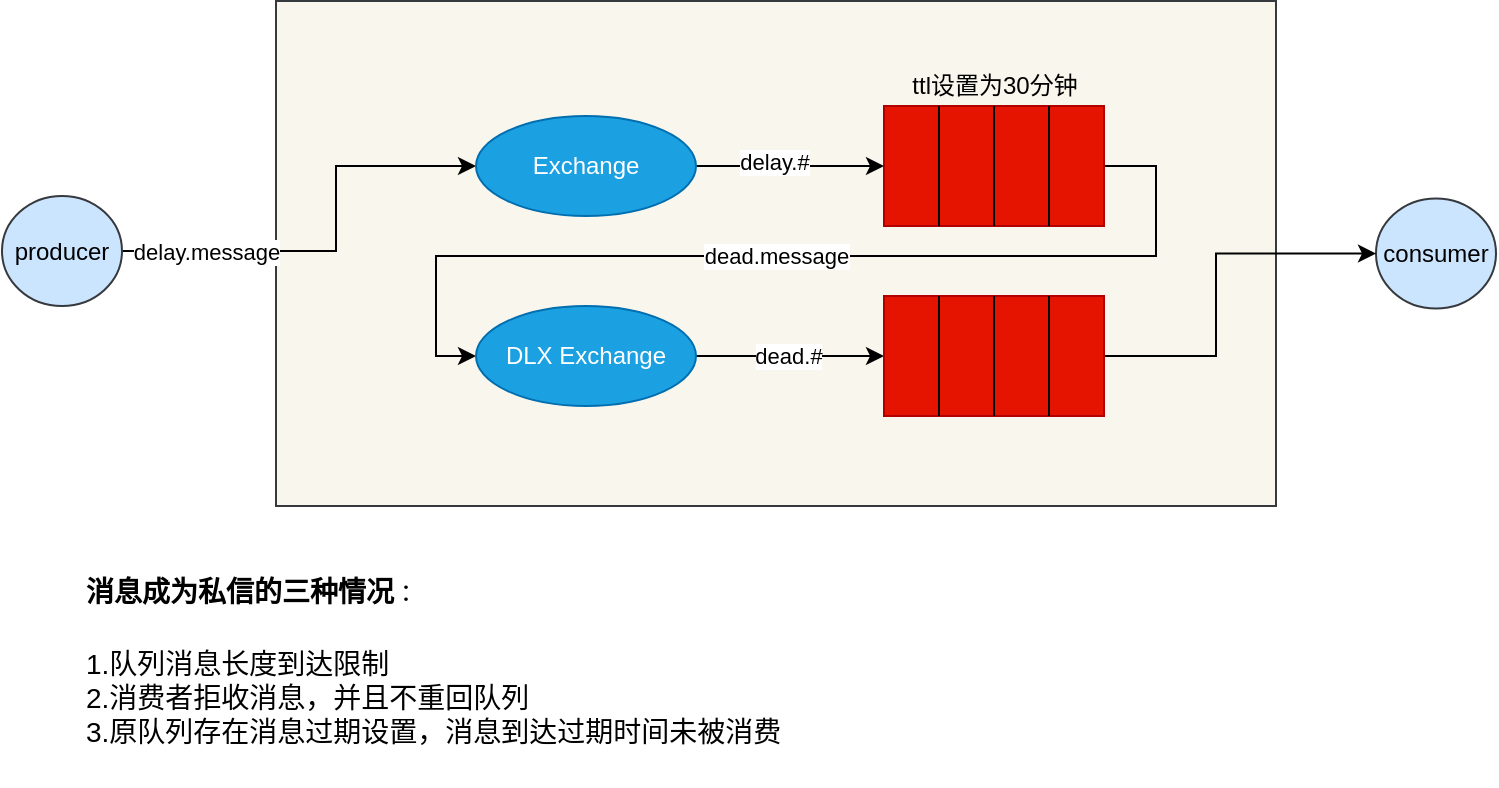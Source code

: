 <mxfile version="16.4.5" type="github">
  <diagram id="K3yFuN3bXhvdaabBG9vb" name="Page-1">
    <mxGraphModel dx="1069" dy="615" grid="1" gridSize="10" guides="1" tooltips="1" connect="1" arrows="1" fold="1" page="1" pageScale="1" pageWidth="827" pageHeight="1169" math="0" shadow="0">
      <root>
        <mxCell id="0" />
        <mxCell id="1" parent="0" />
        <mxCell id="AWUChQmKnUbo7CcPn0ns-1" value="" style="rounded=0;whiteSpace=wrap;html=1;movable=0;resizable=0;rotatable=0;deletable=0;editable=0;connectable=0;fillColor=#f9f7ed;strokeColor=#36393d;" vertex="1" parent="1">
          <mxGeometry x="160" y="87.5" width="500" height="252.5" as="geometry" />
        </mxCell>
        <mxCell id="AWUChQmKnUbo7CcPn0ns-2" value="delay.message" style="edgeStyle=orthogonalEdgeStyle;rounded=0;orthogonalLoop=1;jettySize=auto;html=1;entryX=0;entryY=0.5;entryDx=0;entryDy=0;" edge="1" parent="1" source="AWUChQmKnUbo7CcPn0ns-3" target="AWUChQmKnUbo7CcPn0ns-12">
          <mxGeometry x="-0.624" relative="1" as="geometry">
            <Array as="points">
              <mxPoint x="190" y="213" />
              <mxPoint x="190" y="170" />
            </Array>
            <mxPoint as="offset" />
          </mxGeometry>
        </mxCell>
        <mxCell id="AWUChQmKnUbo7CcPn0ns-3" value="producer" style="ellipse;whiteSpace=wrap;html=1;fillColor=#cce5ff;strokeColor=#36393d;" vertex="1" parent="1">
          <mxGeometry x="23" y="185" width="60" height="55" as="geometry" />
        </mxCell>
        <mxCell id="AWUChQmKnUbo7CcPn0ns-4" style="edgeStyle=orthogonalEdgeStyle;rounded=0;orthogonalLoop=1;jettySize=auto;html=1;entryX=0;entryY=0.5;entryDx=0;entryDy=0;" edge="1" parent="1" source="AWUChQmKnUbo7CcPn0ns-6" target="AWUChQmKnUbo7CcPn0ns-15">
          <mxGeometry relative="1" as="geometry">
            <Array as="points">
              <mxPoint x="600" y="170" />
              <mxPoint x="600" y="215" />
              <mxPoint x="240" y="215" />
              <mxPoint x="240" y="265" />
            </Array>
          </mxGeometry>
        </mxCell>
        <mxCell id="AWUChQmKnUbo7CcPn0ns-5" value="dead.message" style="edgeLabel;html=1;align=center;verticalAlign=middle;resizable=0;points=[];" vertex="1" connectable="0" parent="AWUChQmKnUbo7CcPn0ns-4">
          <mxGeometry x="-0.1" relative="1" as="geometry">
            <mxPoint x="-35.52" as="offset" />
          </mxGeometry>
        </mxCell>
        <mxCell id="AWUChQmKnUbo7CcPn0ns-6" value="" style="rounded=0;whiteSpace=wrap;html=1;fillColor=#e51400;strokeColor=#B20000;fontColor=#ffffff;" vertex="1" parent="1">
          <mxGeometry x="464" y="140" width="110" height="60" as="geometry" />
        </mxCell>
        <mxCell id="AWUChQmKnUbo7CcPn0ns-7" value="" style="endArrow=none;html=1;entryX=0.5;entryY=0;entryDx=0;entryDy=0;exitX=0.5;exitY=1;exitDx=0;exitDy=0;" edge="1" parent="1" source="AWUChQmKnUbo7CcPn0ns-6" target="AWUChQmKnUbo7CcPn0ns-6">
          <mxGeometry width="50" height="50" relative="1" as="geometry">
            <mxPoint x="444" y="225" as="sourcePoint" />
            <mxPoint x="494" y="215" as="targetPoint" />
          </mxGeometry>
        </mxCell>
        <mxCell id="AWUChQmKnUbo7CcPn0ns-8" value="" style="endArrow=none;html=1;entryX=0.25;entryY=0;entryDx=0;entryDy=0;exitX=0.25;exitY=1;exitDx=0;exitDy=0;" edge="1" parent="1" source="AWUChQmKnUbo7CcPn0ns-6" target="AWUChQmKnUbo7CcPn0ns-6">
          <mxGeometry width="50" height="50" relative="1" as="geometry">
            <mxPoint x="454" y="275" as="sourcePoint" />
            <mxPoint x="504" y="225" as="targetPoint" />
          </mxGeometry>
        </mxCell>
        <mxCell id="AWUChQmKnUbo7CcPn0ns-9" value="" style="endArrow=none;html=1;entryX=0.75;entryY=0;entryDx=0;entryDy=0;exitX=0.75;exitY=1;exitDx=0;exitDy=0;" edge="1" parent="1" source="AWUChQmKnUbo7CcPn0ns-6" target="AWUChQmKnUbo7CcPn0ns-6">
          <mxGeometry width="50" height="50" relative="1" as="geometry">
            <mxPoint x="454" y="275" as="sourcePoint" />
            <mxPoint x="504" y="225" as="targetPoint" />
          </mxGeometry>
        </mxCell>
        <mxCell id="AWUChQmKnUbo7CcPn0ns-10" style="edgeStyle=orthogonalEdgeStyle;rounded=0;orthogonalLoop=1;jettySize=auto;html=1;entryX=0;entryY=0.5;entryDx=0;entryDy=0;" edge="1" parent="1" source="AWUChQmKnUbo7CcPn0ns-12" target="AWUChQmKnUbo7CcPn0ns-6">
          <mxGeometry relative="1" as="geometry" />
        </mxCell>
        <mxCell id="AWUChQmKnUbo7CcPn0ns-11" value="delay.#" style="edgeLabel;html=1;align=center;verticalAlign=middle;resizable=0;points=[];" vertex="1" connectable="0" parent="AWUChQmKnUbo7CcPn0ns-10">
          <mxGeometry x="-0.17" y="2" relative="1" as="geometry">
            <mxPoint as="offset" />
          </mxGeometry>
        </mxCell>
        <mxCell id="AWUChQmKnUbo7CcPn0ns-12" value="Exchange" style="ellipse;whiteSpace=wrap;html=1;fillColor=#1ba1e2;strokeColor=#006EAF;fontColor=#ffffff;" vertex="1" parent="1">
          <mxGeometry x="260" y="145" width="110" height="50" as="geometry" />
        </mxCell>
        <mxCell id="AWUChQmKnUbo7CcPn0ns-13" style="edgeStyle=orthogonalEdgeStyle;rounded=0;orthogonalLoop=1;jettySize=auto;html=1;entryX=0;entryY=0.5;entryDx=0;entryDy=0;" edge="1" parent="1" source="AWUChQmKnUbo7CcPn0ns-15" target="AWUChQmKnUbo7CcPn0ns-18">
          <mxGeometry relative="1" as="geometry" />
        </mxCell>
        <mxCell id="AWUChQmKnUbo7CcPn0ns-14" value="dead.#" style="edgeLabel;html=1;align=center;verticalAlign=middle;resizable=0;points=[];" vertex="1" connectable="0" parent="AWUChQmKnUbo7CcPn0ns-13">
          <mxGeometry x="-0.024" relative="1" as="geometry">
            <mxPoint as="offset" />
          </mxGeometry>
        </mxCell>
        <mxCell id="AWUChQmKnUbo7CcPn0ns-15" value="DLX Exchange" style="ellipse;whiteSpace=wrap;html=1;fillColor=#1ba1e2;strokeColor=#006EAF;fontColor=#ffffff;" vertex="1" parent="1">
          <mxGeometry x="260" y="240" width="110" height="50" as="geometry" />
        </mxCell>
        <mxCell id="AWUChQmKnUbo7CcPn0ns-16" value="consumer" style="ellipse;whiteSpace=wrap;html=1;fillColor=#cce5ff;strokeColor=#36393d;" vertex="1" parent="1">
          <mxGeometry x="710" y="186.25" width="60" height="55" as="geometry" />
        </mxCell>
        <mxCell id="AWUChQmKnUbo7CcPn0ns-17" style="edgeStyle=orthogonalEdgeStyle;rounded=0;orthogonalLoop=1;jettySize=auto;html=1;entryX=0;entryY=0.5;entryDx=0;entryDy=0;" edge="1" parent="1" source="AWUChQmKnUbo7CcPn0ns-18" target="AWUChQmKnUbo7CcPn0ns-16">
          <mxGeometry relative="1" as="geometry">
            <Array as="points">
              <mxPoint x="630" y="265" />
              <mxPoint x="630" y="214" />
            </Array>
          </mxGeometry>
        </mxCell>
        <mxCell id="AWUChQmKnUbo7CcPn0ns-18" value="" style="rounded=0;whiteSpace=wrap;html=1;fillColor=#e51400;strokeColor=#B20000;fontColor=#ffffff;" vertex="1" parent="1">
          <mxGeometry x="464" y="235" width="110" height="60" as="geometry" />
        </mxCell>
        <mxCell id="AWUChQmKnUbo7CcPn0ns-19" value="" style="endArrow=none;html=1;entryX=0.5;entryY=0;entryDx=0;entryDy=0;exitX=0.5;exitY=1;exitDx=0;exitDy=0;" edge="1" parent="1" source="AWUChQmKnUbo7CcPn0ns-18" target="AWUChQmKnUbo7CcPn0ns-18">
          <mxGeometry width="50" height="50" relative="1" as="geometry">
            <mxPoint x="444" y="315" as="sourcePoint" />
            <mxPoint x="494" y="305" as="targetPoint" />
          </mxGeometry>
        </mxCell>
        <mxCell id="AWUChQmKnUbo7CcPn0ns-20" value="" style="endArrow=none;html=1;entryX=0.25;entryY=0;entryDx=0;entryDy=0;exitX=0.25;exitY=1;exitDx=0;exitDy=0;" edge="1" parent="1" source="AWUChQmKnUbo7CcPn0ns-18" target="AWUChQmKnUbo7CcPn0ns-18">
          <mxGeometry width="50" height="50" relative="1" as="geometry">
            <mxPoint x="454" y="365" as="sourcePoint" />
            <mxPoint x="504" y="315" as="targetPoint" />
          </mxGeometry>
        </mxCell>
        <mxCell id="AWUChQmKnUbo7CcPn0ns-21" value="" style="endArrow=none;html=1;entryX=0.75;entryY=0;entryDx=0;entryDy=0;exitX=0.75;exitY=1;exitDx=0;exitDy=0;" edge="1" parent="1" source="AWUChQmKnUbo7CcPn0ns-18" target="AWUChQmKnUbo7CcPn0ns-18">
          <mxGeometry width="50" height="50" relative="1" as="geometry">
            <mxPoint x="454" y="365" as="sourcePoint" />
            <mxPoint x="504" y="315" as="targetPoint" />
          </mxGeometry>
        </mxCell>
        <mxCell id="AWUChQmKnUbo7CcPn0ns-22" value="ttl设置为30分钟" style="text;html=1;strokeColor=none;fillColor=none;align=center;verticalAlign=middle;whiteSpace=wrap;rounded=0;" vertex="1" parent="1">
          <mxGeometry x="468.5" y="120" width="101" height="20" as="geometry" />
        </mxCell>
        <mxCell id="AWUChQmKnUbo7CcPn0ns-23" value="&lt;h1&gt;&lt;font style=&quot;font-size: 14px&quot;&gt;消息成为私信的三种情况&lt;/font&gt;&lt;span style=&quot;font-size: 12px ; font-weight: 400&quot;&gt;：&lt;/span&gt;&lt;/h1&gt;&lt;div style=&quot;font-size: 14px&quot;&gt;&lt;font style=&quot;font-size: 14px&quot;&gt;1.队列消息长度到达限制&lt;/font&gt;&lt;/div&gt;&lt;div style=&quot;font-size: 14px&quot;&gt;&lt;font style=&quot;font-size: 14px&quot;&gt;2.消费者拒收消息，并且不重回队列&lt;/font&gt;&lt;/div&gt;&lt;div style=&quot;font-size: 14px&quot;&gt;&lt;font style=&quot;font-size: 14px&quot;&gt;3.原队列存在消息过期设置，消息到达过期时间未被消费&lt;/font&gt;&lt;/div&gt;" style="text;html=1;strokeColor=none;fillColor=none;spacing=5;spacingTop=-20;whiteSpace=wrap;overflow=hidden;rounded=0;" vertex="1" parent="1">
          <mxGeometry x="60" y="360" width="380" height="120" as="geometry" />
        </mxCell>
      </root>
    </mxGraphModel>
  </diagram>
</mxfile>
